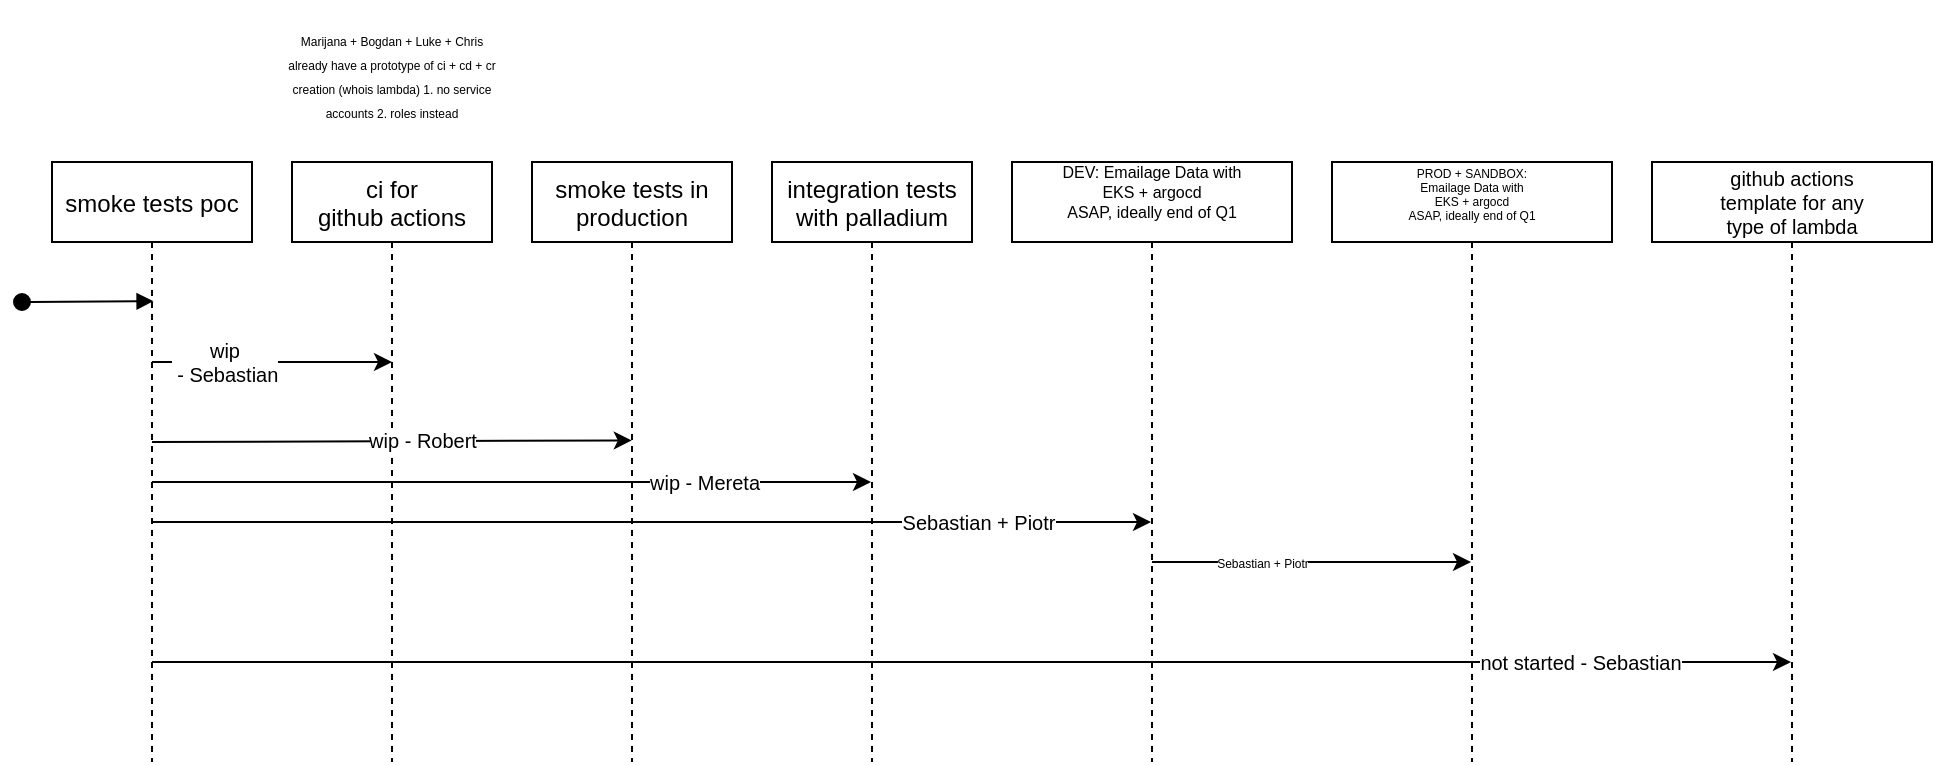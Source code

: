 <mxfile version="16.6.2" type="github">
  <diagram id="kgpKYQtTHZ0yAKxKKP6v" name="Page-1">
    <mxGraphModel dx="859" dy="1553" grid="1" gridSize="10" guides="1" tooltips="1" connect="1" arrows="1" fold="1" page="1" pageScale="1" pageWidth="850" pageHeight="1100" math="0" shadow="0">
      <root>
        <mxCell id="0" />
        <mxCell id="1" parent="0" />
        <mxCell id="fLQa5CgqU-qq7ocHvfI6-15" style="edgeStyle=orthogonalEdgeStyle;rounded=0;orthogonalLoop=1;jettySize=auto;html=1;fontSize=10;" edge="1" parent="1" source="3nuBFxr9cyL0pnOWT2aG-1" target="fLQa5CgqU-qq7ocHvfI6-2">
          <mxGeometry relative="1" as="geometry">
            <Array as="points">
              <mxPoint x="360" y="240" />
              <mxPoint x="360" y="240" />
            </Array>
          </mxGeometry>
        </mxCell>
        <mxCell id="fLQa5CgqU-qq7ocHvfI6-16" value="wip - Mereta" style="edgeLabel;html=1;align=center;verticalAlign=middle;resizable=0;points=[];fontSize=10;" vertex="1" connectable="0" parent="fLQa5CgqU-qq7ocHvfI6-15">
          <mxGeometry x="0.534" relative="1" as="geometry">
            <mxPoint as="offset" />
          </mxGeometry>
        </mxCell>
        <mxCell id="fLQa5CgqU-qq7ocHvfI6-18" style="edgeStyle=orthogonalEdgeStyle;rounded=0;orthogonalLoop=1;jettySize=auto;html=1;fontSize=10;" edge="1" parent="1" source="3nuBFxr9cyL0pnOWT2aG-1" target="fLQa5CgqU-qq7ocHvfI6-10">
          <mxGeometry relative="1" as="geometry">
            <Array as="points">
              <mxPoint x="630" y="330" />
              <mxPoint x="630" y="330" />
            </Array>
          </mxGeometry>
        </mxCell>
        <mxCell id="fLQa5CgqU-qq7ocHvfI6-19" value="not started - Sebastian" style="edgeLabel;html=1;align=center;verticalAlign=middle;resizable=0;points=[];fontSize=10;" vertex="1" connectable="0" parent="fLQa5CgqU-qq7ocHvfI6-18">
          <mxGeometry x="0.672" relative="1" as="geometry">
            <mxPoint x="29" as="offset" />
          </mxGeometry>
        </mxCell>
        <mxCell id="fLQa5CgqU-qq7ocHvfI6-21" style="edgeStyle=orthogonalEdgeStyle;rounded=0;orthogonalLoop=1;jettySize=auto;html=1;fontSize=10;" edge="1" parent="1" source="3nuBFxr9cyL0pnOWT2aG-1" target="fLQa5CgqU-qq7ocHvfI6-20">
          <mxGeometry relative="1" as="geometry">
            <Array as="points">
              <mxPoint x="560" y="260" />
              <mxPoint x="560" y="260" />
            </Array>
          </mxGeometry>
        </mxCell>
        <mxCell id="fLQa5CgqU-qq7ocHvfI6-22" value="Sebastian + Piotr" style="edgeLabel;html=1;align=center;verticalAlign=middle;resizable=0;points=[];fontSize=10;" vertex="1" connectable="0" parent="fLQa5CgqU-qq7ocHvfI6-21">
          <mxGeometry x="0.652" relative="1" as="geometry">
            <mxPoint as="offset" />
          </mxGeometry>
        </mxCell>
        <mxCell id="3nuBFxr9cyL0pnOWT2aG-1" value="smoke tests poc" style="shape=umlLifeline;perimeter=lifelinePerimeter;container=1;collapsible=0;recursiveResize=0;rounded=0;shadow=0;strokeWidth=1;" parent="1" vertex="1">
          <mxGeometry x="120" y="80" width="100" height="300" as="geometry" />
        </mxCell>
        <mxCell id="3nuBFxr9cyL0pnOWT2aG-3" value="" style="verticalAlign=bottom;startArrow=oval;endArrow=block;startSize=8;shadow=0;strokeWidth=1;entryX=0.508;entryY=0.232;entryDx=0;entryDy=0;entryPerimeter=0;" parent="3nuBFxr9cyL0pnOWT2aG-1" target="3nuBFxr9cyL0pnOWT2aG-1" edge="1">
          <mxGeometry relative="1" as="geometry">
            <mxPoint x="-15" y="70" as="sourcePoint" />
            <mxPoint x="45" y="70" as="targetPoint" />
          </mxGeometry>
        </mxCell>
        <mxCell id="3nuBFxr9cyL0pnOWT2aG-5" value="ci for&#xa;github actions" style="shape=umlLifeline;perimeter=lifelinePerimeter;container=1;collapsible=0;recursiveResize=0;rounded=0;shadow=0;strokeWidth=1;" parent="1" vertex="1">
          <mxGeometry x="240" y="80" width="100" height="300" as="geometry" />
        </mxCell>
        <mxCell id="fLQa5CgqU-qq7ocHvfI6-5" value="" style="endArrow=classic;html=1;rounded=0;entryX=0.499;entryY=0.464;entryDx=0;entryDy=0;entryPerimeter=0;" edge="1" parent="3nuBFxr9cyL0pnOWT2aG-5" target="fLQa5CgqU-qq7ocHvfI6-1">
          <mxGeometry width="50" height="50" relative="1" as="geometry">
            <mxPoint x="-69.997" y="140" as="sourcePoint" />
            <mxPoint x="49.82" y="140" as="targetPoint" />
          </mxGeometry>
        </mxCell>
        <mxCell id="fLQa5CgqU-qq7ocHvfI6-13" value="wip - Robert" style="edgeLabel;html=1;align=center;verticalAlign=middle;resizable=0;points=[];fontSize=10;" vertex="1" connectable="0" parent="fLQa5CgqU-qq7ocHvfI6-5">
          <mxGeometry x="0.127" y="1" relative="1" as="geometry">
            <mxPoint as="offset" />
          </mxGeometry>
        </mxCell>
        <mxCell id="fLQa5CgqU-qq7ocHvfI6-1" value="smoke tests in&#xa;production" style="shape=umlLifeline;perimeter=lifelinePerimeter;container=1;collapsible=0;recursiveResize=0;rounded=0;shadow=0;strokeWidth=1;" vertex="1" parent="1">
          <mxGeometry x="360" y="80" width="100" height="300" as="geometry" />
        </mxCell>
        <mxCell id="fLQa5CgqU-qq7ocHvfI6-2" value="integration tests&#xa;with palladium" style="shape=umlLifeline;perimeter=lifelinePerimeter;container=1;collapsible=0;recursiveResize=0;rounded=0;shadow=0;strokeWidth=1;" vertex="1" parent="1">
          <mxGeometry x="480" y="80" width="100" height="300" as="geometry" />
        </mxCell>
        <mxCell id="fLQa5CgqU-qq7ocHvfI6-4" value="" style="endArrow=classic;html=1;rounded=0;" edge="1" parent="1" source="3nuBFxr9cyL0pnOWT2aG-1">
          <mxGeometry width="50" height="50" relative="1" as="geometry">
            <mxPoint x="400" y="230" as="sourcePoint" />
            <mxPoint x="290" y="180" as="targetPoint" />
          </mxGeometry>
        </mxCell>
        <mxCell id="fLQa5CgqU-qq7ocHvfI6-14" value="&lt;div&gt;wip&lt;/div&gt;&amp;nbsp;- Sebastian" style="edgeLabel;html=1;align=center;verticalAlign=middle;resizable=0;points=[];fontSize=10;" vertex="1" connectable="0" parent="fLQa5CgqU-qq7ocHvfI6-4">
          <mxGeometry x="-0.406" relative="1" as="geometry">
            <mxPoint as="offset" />
          </mxGeometry>
        </mxCell>
        <mxCell id="fLQa5CgqU-qq7ocHvfI6-9" value="&lt;p style=&quot;line-height: 1&quot;&gt;&lt;font style=&quot;font-size: 6px&quot;&gt;Marijana + Bogdan + Luke + Chris already have a prototype of ci + cd + cr creation (whois lambda) 1. no service accounts 2. roles instead&lt;br&gt;&lt;/font&gt;&lt;/p&gt;" style="text;html=1;strokeColor=none;fillColor=none;align=center;verticalAlign=middle;whiteSpace=wrap;rounded=0;" vertex="1" parent="1">
          <mxGeometry x="235" width="110" height="70" as="geometry" />
        </mxCell>
        <mxCell id="fLQa5CgqU-qq7ocHvfI6-10" value="github actions&#xa;template for any&#xa;type of lambda" style="shape=umlLifeline;perimeter=lifelinePerimeter;container=1;collapsible=0;recursiveResize=0;rounded=0;shadow=0;strokeWidth=1;fontSize=10;" vertex="1" parent="1">
          <mxGeometry x="920" y="80" width="140" height="300" as="geometry" />
        </mxCell>
        <mxCell id="fLQa5CgqU-qq7ocHvfI6-24" style="edgeStyle=orthogonalEdgeStyle;rounded=0;orthogonalLoop=1;jettySize=auto;html=1;fontSize=6;" edge="1" parent="1" source="fLQa5CgqU-qq7ocHvfI6-20" target="fLQa5CgqU-qq7ocHvfI6-23">
          <mxGeometry relative="1" as="geometry">
            <Array as="points">
              <mxPoint x="750" y="280" />
              <mxPoint x="750" y="280" />
            </Array>
          </mxGeometry>
        </mxCell>
        <mxCell id="fLQa5CgqU-qq7ocHvfI6-25" value="Sebastian + Piotr" style="edgeLabel;html=1;align=center;verticalAlign=middle;resizable=0;points=[];fontSize=6;" vertex="1" connectable="0" parent="fLQa5CgqU-qq7ocHvfI6-24">
          <mxGeometry x="-0.314" y="-1" relative="1" as="geometry">
            <mxPoint as="offset" />
          </mxGeometry>
        </mxCell>
        <mxCell id="fLQa5CgqU-qq7ocHvfI6-20" value="DEV: Emailage Data with&#xa;EKS + argocd&#xa;ASAP, ideally end of Q1&#xa;" style="shape=umlLifeline;perimeter=lifelinePerimeter;container=1;collapsible=0;recursiveResize=0;rounded=0;shadow=0;strokeWidth=1;fontSize=8;" vertex="1" parent="1">
          <mxGeometry x="600" y="80" width="140" height="300" as="geometry" />
        </mxCell>
        <mxCell id="fLQa5CgqU-qq7ocHvfI6-23" value="PROD + SANDBOX:&#xa;Emailage Data with&#xa;EKS + argocd&#xa;ASAP, ideally end of Q1&#xa;" style="shape=umlLifeline;perimeter=lifelinePerimeter;container=1;collapsible=0;recursiveResize=0;rounded=0;shadow=0;strokeWidth=1;fontSize=6;" vertex="1" parent="1">
          <mxGeometry x="760" y="80" width="140" height="300" as="geometry" />
        </mxCell>
      </root>
    </mxGraphModel>
  </diagram>
</mxfile>
